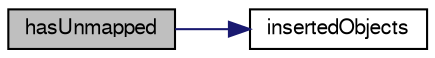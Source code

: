 digraph "hasUnmapped"
{
  bgcolor="transparent";
  edge [fontname="FreeSans",fontsize="10",labelfontname="FreeSans",labelfontsize="10"];
  node [fontname="FreeSans",fontsize="10",shape=record];
  rankdir="LR";
  Node1 [label="hasUnmapped",height=0.2,width=0.4,color="black", fillcolor="grey75", style="filled" fontcolor="black"];
  Node1 -> Node2 [color="midnightblue",fontsize="10",style="solid",fontname="FreeSans"];
  Node2 [label="insertedObjects",height=0.2,width=0.4,color="black",URL="$a00205.html#a64a0018da75b0d6334d94124d975ad63",tooltip="Are there any inserted cells. "];
}
